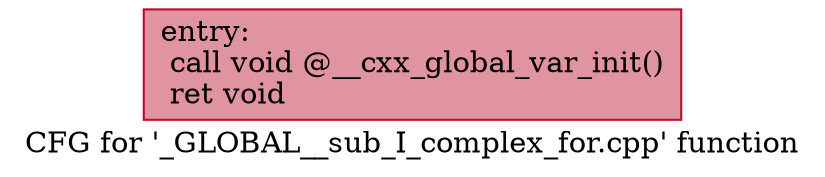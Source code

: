 digraph "CFG for '_GLOBAL__sub_I_complex_for.cpp' function" {
	label="CFG for '_GLOBAL__sub_I_complex_for.cpp' function";

	Node0x564fa3d40300 [shape=record,color="#b70d28ff", style=filled, fillcolor="#b70d2870",label="{entry:\l  call void @__cxx_global_var_init()\l  ret void\l}"];
}

